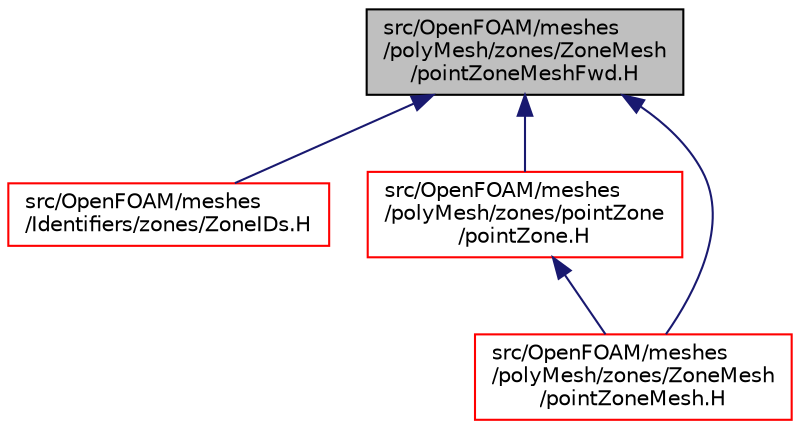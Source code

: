digraph "src/OpenFOAM/meshes/polyMesh/zones/ZoneMesh/pointZoneMeshFwd.H"
{
  bgcolor="transparent";
  edge [fontname="Helvetica",fontsize="10",labelfontname="Helvetica",labelfontsize="10"];
  node [fontname="Helvetica",fontsize="10",shape=record];
  Node1 [label="src/OpenFOAM/meshes\l/polyMesh/zones/ZoneMesh\l/pointZoneMeshFwd.H",height=0.2,width=0.4,color="black", fillcolor="grey75", style="filled", fontcolor="black"];
  Node1 -> Node2 [dir="back",color="midnightblue",fontsize="10",style="solid",fontname="Helvetica"];
  Node2 [label="src/OpenFOAM/meshes\l/Identifiers/zones/ZoneIDs.H",height=0.2,width=0.4,color="red",URL="$a08810.html"];
  Node1 -> Node3 [dir="back",color="midnightblue",fontsize="10",style="solid",fontname="Helvetica"];
  Node3 [label="src/OpenFOAM/meshes\l/polyMesh/zones/pointZone\l/pointZone.H",height=0.2,width=0.4,color="red",URL="$a09033.html"];
  Node3 -> Node4 [dir="back",color="midnightblue",fontsize="10",style="solid",fontname="Helvetica"];
  Node4 [label="src/OpenFOAM/meshes\l/polyMesh/zones/ZoneMesh\l/pointZoneMesh.H",height=0.2,width=0.4,color="red",URL="$a09041.html",tooltip="Foam::pointZoneMesh. "];
  Node1 -> Node4 [dir="back",color="midnightblue",fontsize="10",style="solid",fontname="Helvetica"];
}
